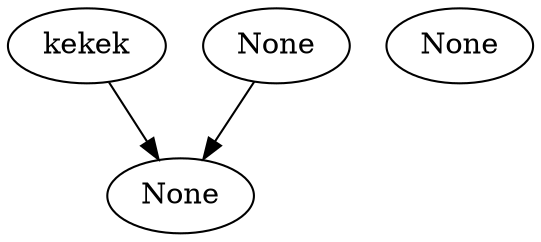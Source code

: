 strict digraph  {
1 [label=kekek, attr="{}"];
2 [label=None, attr="{}"];
3 [label=None, attr="{}"];
4 [label=None, attr="{}"];
1 -> 2  [weight=2];
3 -> 2  [weight=2];
}
